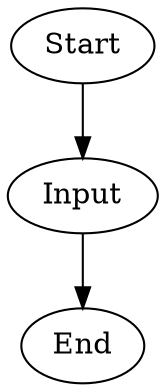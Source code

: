 digraph StartInputEnd {
node1 [label="Start"]
node3 [label="Input"]
node2 [label="End"]

node1 -> node3
node3 -> node2
}
